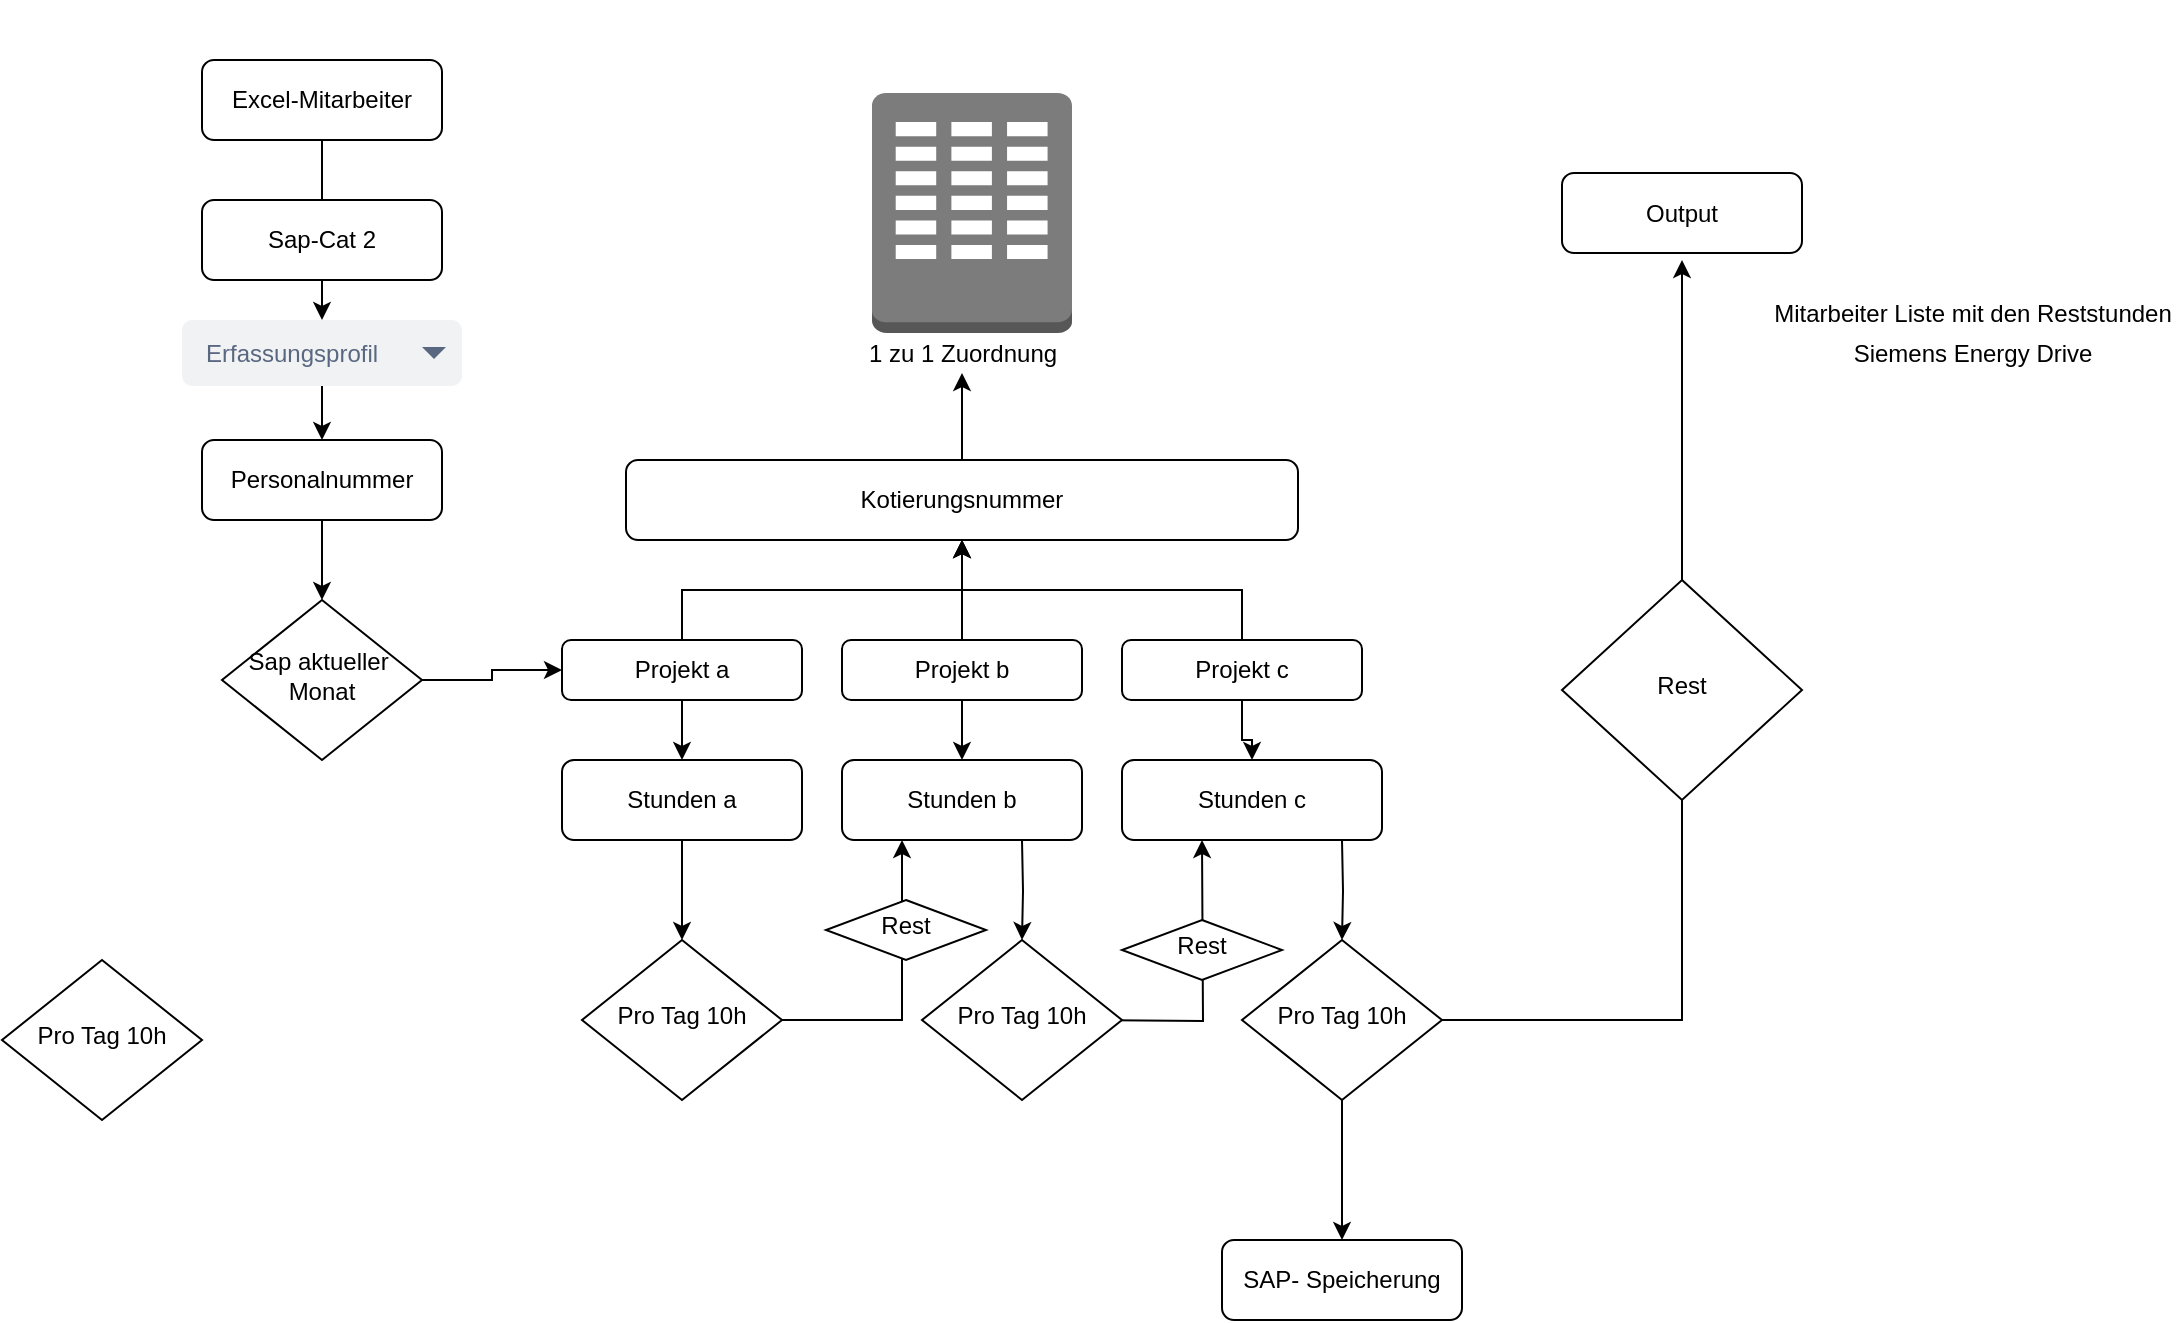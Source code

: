 <mxfile version="15.6.3" type="github">
  <diagram id="C5RBs43oDa-KdzZeNtuy" name="Page-1">
    <mxGraphModel dx="2062" dy="2234" grid="1" gridSize="10" guides="1" tooltips="1" connect="1" arrows="1" fold="1" page="1" pageScale="1" pageWidth="827" pageHeight="1169" math="0" shadow="0">
      <root>
        <mxCell id="WIyWlLk6GJQsqaUBKTNV-0" />
        <mxCell id="WIyWlLk6GJQsqaUBKTNV-1" parent="WIyWlLk6GJQsqaUBKTNV-0" />
        <mxCell id="m2FPMmRLhkhOaJxDhKmB-18" value="" style="edgeStyle=orthogonalEdgeStyle;rounded=0;orthogonalLoop=1;jettySize=auto;html=1;" edge="1" parent="WIyWlLk6GJQsqaUBKTNV-1" source="WIyWlLk6GJQsqaUBKTNV-3" target="m2FPMmRLhkhOaJxDhKmB-13">
          <mxGeometry relative="1" as="geometry" />
        </mxCell>
        <mxCell id="WIyWlLk6GJQsqaUBKTNV-3" value="Excel-Mitarbeiter" style="rounded=1;whiteSpace=wrap;html=1;fontSize=12;glass=0;strokeWidth=1;shadow=0;" parent="WIyWlLk6GJQsqaUBKTNV-1" vertex="1">
          <mxGeometry x="210" y="20" width="120" height="40" as="geometry" />
        </mxCell>
        <mxCell id="m2FPMmRLhkhOaJxDhKmB-10" value="" style="shape=image;html=1;verticalAlign=top;verticalLabelPosition=bottom;labelBackgroundColor=#ffffff;imageAspect=0;aspect=fixed;image=https://cdn0.iconfinder.com/data/icons/logos-brands/24/logo_brand_brands_logos_excel-128.png" vertex="1" parent="WIyWlLk6GJQsqaUBKTNV-1">
          <mxGeometry x="1020" y="6.5" width="128" height="128" as="geometry" />
        </mxCell>
        <mxCell id="m2FPMmRLhkhOaJxDhKmB-11" value="" style="shape=image;html=1;verticalAlign=top;verticalLabelPosition=bottom;labelBackgroundColor=#ffffff;imageAspect=0;aspect=fixed;image=https://cdn0.iconfinder.com/data/icons/logos-brands/24/logo_brand_brands_logos_excel-128.png" vertex="1" parent="WIyWlLk6GJQsqaUBKTNV-1">
          <mxGeometry x="150" y="-10" width="70" height="70" as="geometry" />
        </mxCell>
        <mxCell id="m2FPMmRLhkhOaJxDhKmB-12" value="Sap-Cat 2" style="rounded=1;whiteSpace=wrap;html=1;fontSize=12;glass=0;strokeWidth=1;shadow=0;" vertex="1" parent="WIyWlLk6GJQsqaUBKTNV-1">
          <mxGeometry x="210" y="90" width="120" height="40" as="geometry" />
        </mxCell>
        <mxCell id="m2FPMmRLhkhOaJxDhKmB-17" value="" style="edgeStyle=orthogonalEdgeStyle;rounded=0;orthogonalLoop=1;jettySize=auto;html=1;" edge="1" parent="WIyWlLk6GJQsqaUBKTNV-1" source="m2FPMmRLhkhOaJxDhKmB-13" target="m2FPMmRLhkhOaJxDhKmB-16">
          <mxGeometry relative="1" as="geometry" />
        </mxCell>
        <mxCell id="m2FPMmRLhkhOaJxDhKmB-13" value="Erfassungsprofil" style="rounded=1;fillColor=#F1F2F4;strokeColor=none;html=1;fontColor=#596780;align=left;fontSize=12;spacingLeft=10;sketch=0;" vertex="1" parent="WIyWlLk6GJQsqaUBKTNV-1">
          <mxGeometry x="200" y="150" width="140" height="33" as="geometry" />
        </mxCell>
        <mxCell id="m2FPMmRLhkhOaJxDhKmB-14" value="" style="shape=triangle;direction=south;fillColor=#596780;strokeColor=none;html=1;sketch=0;" vertex="1" parent="m2FPMmRLhkhOaJxDhKmB-13">
          <mxGeometry x="1" y="0.5" width="12" height="6" relative="1" as="geometry">
            <mxPoint x="-20" y="-3" as="offset" />
          </mxGeometry>
        </mxCell>
        <mxCell id="m2FPMmRLhkhOaJxDhKmB-81" value="" style="edgeStyle=orthogonalEdgeStyle;rounded=0;orthogonalLoop=1;jettySize=auto;html=1;" edge="1" parent="WIyWlLk6GJQsqaUBKTNV-1" source="m2FPMmRLhkhOaJxDhKmB-16" target="m2FPMmRLhkhOaJxDhKmB-19">
          <mxGeometry relative="1" as="geometry" />
        </mxCell>
        <mxCell id="m2FPMmRLhkhOaJxDhKmB-16" value="Personalnummer" style="rounded=1;whiteSpace=wrap;html=1;fontSize=12;glass=0;strokeWidth=1;shadow=0;" vertex="1" parent="WIyWlLk6GJQsqaUBKTNV-1">
          <mxGeometry x="210" y="210" width="120" height="40" as="geometry" />
        </mxCell>
        <mxCell id="m2FPMmRLhkhOaJxDhKmB-27" style="edgeStyle=orthogonalEdgeStyle;rounded=0;orthogonalLoop=1;jettySize=auto;html=1;" edge="1" parent="WIyWlLk6GJQsqaUBKTNV-1" source="m2FPMmRLhkhOaJxDhKmB-19" target="m2FPMmRLhkhOaJxDhKmB-21">
          <mxGeometry relative="1" as="geometry" />
        </mxCell>
        <mxCell id="m2FPMmRLhkhOaJxDhKmB-19" value="Sap aktueller&amp;nbsp;&lt;br&gt;Monat" style="rhombus;whiteSpace=wrap;html=1;shadow=0;fontFamily=Helvetica;fontSize=12;align=center;strokeWidth=1;spacing=6;spacingTop=-4;" vertex="1" parent="WIyWlLk6GJQsqaUBKTNV-1">
          <mxGeometry x="220" y="290" width="100" height="80" as="geometry" />
        </mxCell>
        <mxCell id="m2FPMmRLhkhOaJxDhKmB-20" value="SAP- Speicherung" style="rounded=1;whiteSpace=wrap;html=1;fontSize=12;glass=0;strokeWidth=1;shadow=0;" vertex="1" parent="WIyWlLk6GJQsqaUBKTNV-1">
          <mxGeometry x="720" y="610" width="120" height="40" as="geometry" />
        </mxCell>
        <mxCell id="m2FPMmRLhkhOaJxDhKmB-77" style="edgeStyle=orthogonalEdgeStyle;rounded=0;orthogonalLoop=1;jettySize=auto;html=1;" edge="1" parent="WIyWlLk6GJQsqaUBKTNV-1" source="m2FPMmRLhkhOaJxDhKmB-21" target="m2FPMmRLhkhOaJxDhKmB-75">
          <mxGeometry relative="1" as="geometry" />
        </mxCell>
        <mxCell id="m2FPMmRLhkhOaJxDhKmB-82" style="edgeStyle=orthogonalEdgeStyle;rounded=0;orthogonalLoop=1;jettySize=auto;html=1;entryX=0.5;entryY=0;entryDx=0;entryDy=0;" edge="1" parent="WIyWlLk6GJQsqaUBKTNV-1" source="m2FPMmRLhkhOaJxDhKmB-21" target="m2FPMmRLhkhOaJxDhKmB-25">
          <mxGeometry relative="1" as="geometry" />
        </mxCell>
        <mxCell id="m2FPMmRLhkhOaJxDhKmB-21" value="Projekt a" style="rounded=1;whiteSpace=wrap;html=1;fontSize=12;glass=0;strokeWidth=1;shadow=0;" vertex="1" parent="WIyWlLk6GJQsqaUBKTNV-1">
          <mxGeometry x="390" y="310" width="120" height="30" as="geometry" />
        </mxCell>
        <mxCell id="m2FPMmRLhkhOaJxDhKmB-78" style="edgeStyle=orthogonalEdgeStyle;rounded=0;orthogonalLoop=1;jettySize=auto;html=1;" edge="1" parent="WIyWlLk6GJQsqaUBKTNV-1" source="m2FPMmRLhkhOaJxDhKmB-22" target="m2FPMmRLhkhOaJxDhKmB-75">
          <mxGeometry relative="1" as="geometry" />
        </mxCell>
        <mxCell id="m2FPMmRLhkhOaJxDhKmB-87" value="" style="edgeStyle=orthogonalEdgeStyle;rounded=0;orthogonalLoop=1;jettySize=auto;html=1;" edge="1" parent="WIyWlLk6GJQsqaUBKTNV-1" source="m2FPMmRLhkhOaJxDhKmB-22" target="m2FPMmRLhkhOaJxDhKmB-24">
          <mxGeometry relative="1" as="geometry" />
        </mxCell>
        <mxCell id="m2FPMmRLhkhOaJxDhKmB-22" value="Projekt b" style="rounded=1;whiteSpace=wrap;html=1;fontSize=12;glass=0;strokeWidth=1;shadow=0;" vertex="1" parent="WIyWlLk6GJQsqaUBKTNV-1">
          <mxGeometry x="530" y="310" width="120" height="30" as="geometry" />
        </mxCell>
        <mxCell id="m2FPMmRLhkhOaJxDhKmB-79" style="edgeStyle=orthogonalEdgeStyle;rounded=0;orthogonalLoop=1;jettySize=auto;html=1;" edge="1" parent="WIyWlLk6GJQsqaUBKTNV-1" source="m2FPMmRLhkhOaJxDhKmB-23" target="m2FPMmRLhkhOaJxDhKmB-75">
          <mxGeometry relative="1" as="geometry" />
        </mxCell>
        <mxCell id="m2FPMmRLhkhOaJxDhKmB-88" value="" style="edgeStyle=orthogonalEdgeStyle;rounded=0;orthogonalLoop=1;jettySize=auto;html=1;" edge="1" parent="WIyWlLk6GJQsqaUBKTNV-1" source="m2FPMmRLhkhOaJxDhKmB-23" target="m2FPMmRLhkhOaJxDhKmB-26">
          <mxGeometry relative="1" as="geometry" />
        </mxCell>
        <mxCell id="m2FPMmRLhkhOaJxDhKmB-23" value="Projekt c" style="rounded=1;whiteSpace=wrap;html=1;fontSize=12;glass=0;strokeWidth=1;shadow=0;" vertex="1" parent="WIyWlLk6GJQsqaUBKTNV-1">
          <mxGeometry x="670" y="310" width="120" height="30" as="geometry" />
        </mxCell>
        <mxCell id="m2FPMmRLhkhOaJxDhKmB-24" value="Stunden b" style="rounded=1;whiteSpace=wrap;html=1;fontSize=12;glass=0;strokeWidth=1;shadow=0;" vertex="1" parent="WIyWlLk6GJQsqaUBKTNV-1">
          <mxGeometry x="530" y="370" width="120" height="40" as="geometry" />
        </mxCell>
        <mxCell id="m2FPMmRLhkhOaJxDhKmB-90" style="edgeStyle=orthogonalEdgeStyle;rounded=0;orthogonalLoop=1;jettySize=auto;html=1;entryX=0.5;entryY=0;entryDx=0;entryDy=0;" edge="1" parent="WIyWlLk6GJQsqaUBKTNV-1" source="m2FPMmRLhkhOaJxDhKmB-25" target="m2FPMmRLhkhOaJxDhKmB-89">
          <mxGeometry relative="1" as="geometry" />
        </mxCell>
        <mxCell id="m2FPMmRLhkhOaJxDhKmB-25" value="Stunden a" style="rounded=1;whiteSpace=wrap;html=1;fontSize=12;glass=0;strokeWidth=1;shadow=0;" vertex="1" parent="WIyWlLk6GJQsqaUBKTNV-1">
          <mxGeometry x="390" y="370" width="120" height="40" as="geometry" />
        </mxCell>
        <mxCell id="m2FPMmRLhkhOaJxDhKmB-26" value="Stunden c" style="rounded=1;whiteSpace=wrap;html=1;fontSize=12;glass=0;strokeWidth=1;shadow=0;" vertex="1" parent="WIyWlLk6GJQsqaUBKTNV-1">
          <mxGeometry x="670" y="370" width="130" height="40" as="geometry" />
        </mxCell>
        <mxCell id="m2FPMmRLhkhOaJxDhKmB-72" value="" style="outlineConnect=0;dashed=0;verticalLabelPosition=bottom;verticalAlign=top;align=center;html=1;shape=mxgraph.aws3.corporate_data_center;fillColor=#7D7C7C;gradientColor=none;" vertex="1" parent="WIyWlLk6GJQsqaUBKTNV-1">
          <mxGeometry x="545" y="36.5" width="100" height="120" as="geometry" />
        </mxCell>
        <mxCell id="m2FPMmRLhkhOaJxDhKmB-73" value="1 zu 1 Zuordnung" style="text;html=1;align=center;verticalAlign=middle;resizable=0;points=[];autosize=1;strokeColor=none;fillColor=none;" vertex="1" parent="WIyWlLk6GJQsqaUBKTNV-1">
          <mxGeometry x="535" y="156.5" width="110" height="20" as="geometry" />
        </mxCell>
        <mxCell id="m2FPMmRLhkhOaJxDhKmB-80" style="edgeStyle=orthogonalEdgeStyle;rounded=0;orthogonalLoop=1;jettySize=auto;html=1;" edge="1" parent="WIyWlLk6GJQsqaUBKTNV-1" source="m2FPMmRLhkhOaJxDhKmB-75" target="m2FPMmRLhkhOaJxDhKmB-73">
          <mxGeometry relative="1" as="geometry" />
        </mxCell>
        <mxCell id="m2FPMmRLhkhOaJxDhKmB-75" value="Kotierungsnummer" style="rounded=1;whiteSpace=wrap;html=1;fontSize=12;glass=0;strokeWidth=1;shadow=0;" vertex="1" parent="WIyWlLk6GJQsqaUBKTNV-1">
          <mxGeometry x="422" y="220" width="336" height="40" as="geometry" />
        </mxCell>
        <mxCell id="m2FPMmRLhkhOaJxDhKmB-86" style="edgeStyle=orthogonalEdgeStyle;rounded=0;orthogonalLoop=1;jettySize=auto;html=1;exitX=0.5;exitY=1;exitDx=0;exitDy=0;" edge="1" parent="WIyWlLk6GJQsqaUBKTNV-1" source="m2FPMmRLhkhOaJxDhKmB-21" target="m2FPMmRLhkhOaJxDhKmB-21">
          <mxGeometry relative="1" as="geometry" />
        </mxCell>
        <mxCell id="m2FPMmRLhkhOaJxDhKmB-91" style="edgeStyle=orthogonalEdgeStyle;rounded=0;orthogonalLoop=1;jettySize=auto;html=1;entryX=0.25;entryY=1;entryDx=0;entryDy=0;" edge="1" parent="WIyWlLk6GJQsqaUBKTNV-1" source="m2FPMmRLhkhOaJxDhKmB-89" target="m2FPMmRLhkhOaJxDhKmB-24">
          <mxGeometry relative="1" as="geometry">
            <mxPoint x="560" y="420" as="targetPoint" />
          </mxGeometry>
        </mxCell>
        <mxCell id="m2FPMmRLhkhOaJxDhKmB-89" value="Pro Tag 10h" style="rhombus;whiteSpace=wrap;html=1;shadow=0;fontFamily=Helvetica;fontSize=12;align=center;strokeWidth=1;spacing=6;spacingTop=-4;" vertex="1" parent="WIyWlLk6GJQsqaUBKTNV-1">
          <mxGeometry x="400" y="460" width="100" height="80" as="geometry" />
        </mxCell>
        <mxCell id="m2FPMmRLhkhOaJxDhKmB-92" value="Rest" style="rhombus;whiteSpace=wrap;html=1;shadow=0;fontFamily=Helvetica;fontSize=12;align=center;strokeWidth=1;spacing=6;spacingTop=-4;" vertex="1" parent="WIyWlLk6GJQsqaUBKTNV-1">
          <mxGeometry x="522" y="440" width="80" height="30" as="geometry" />
        </mxCell>
        <mxCell id="m2FPMmRLhkhOaJxDhKmB-93" value="Pro Tag 10h" style="rhombus;whiteSpace=wrap;html=1;shadow=0;fontFamily=Helvetica;fontSize=12;align=center;strokeWidth=1;spacing=6;spacingTop=-4;" vertex="1" parent="WIyWlLk6GJQsqaUBKTNV-1">
          <mxGeometry x="110" y="470" width="100" height="80" as="geometry" />
        </mxCell>
        <mxCell id="m2FPMmRLhkhOaJxDhKmB-95" style="edgeStyle=orthogonalEdgeStyle;rounded=0;orthogonalLoop=1;jettySize=auto;html=1;entryX=0.5;entryY=0;entryDx=0;entryDy=0;" edge="1" parent="WIyWlLk6GJQsqaUBKTNV-1" target="m2FPMmRLhkhOaJxDhKmB-97">
          <mxGeometry relative="1" as="geometry">
            <mxPoint x="620" y="410" as="sourcePoint" />
          </mxGeometry>
        </mxCell>
        <mxCell id="m2FPMmRLhkhOaJxDhKmB-96" style="edgeStyle=orthogonalEdgeStyle;rounded=0;orthogonalLoop=1;jettySize=auto;html=1;entryX=0.25;entryY=1;entryDx=0;entryDy=0;" edge="1" parent="WIyWlLk6GJQsqaUBKTNV-1">
          <mxGeometry relative="1" as="geometry">
            <mxPoint x="710" y="410" as="targetPoint" />
            <mxPoint x="650" y="500" as="sourcePoint" />
          </mxGeometry>
        </mxCell>
        <mxCell id="m2FPMmRLhkhOaJxDhKmB-97" value="Pro Tag 10h" style="rhombus;whiteSpace=wrap;html=1;shadow=0;fontFamily=Helvetica;fontSize=12;align=center;strokeWidth=1;spacing=6;spacingTop=-4;" vertex="1" parent="WIyWlLk6GJQsqaUBKTNV-1">
          <mxGeometry x="570" y="460" width="100" height="80" as="geometry" />
        </mxCell>
        <mxCell id="m2FPMmRLhkhOaJxDhKmB-98" value="Rest" style="rhombus;whiteSpace=wrap;html=1;shadow=0;fontFamily=Helvetica;fontSize=12;align=center;strokeWidth=1;spacing=6;spacingTop=-4;" vertex="1" parent="WIyWlLk6GJQsqaUBKTNV-1">
          <mxGeometry x="670" y="450" width="80" height="30" as="geometry" />
        </mxCell>
        <mxCell id="m2FPMmRLhkhOaJxDhKmB-103" style="edgeStyle=orthogonalEdgeStyle;rounded=0;orthogonalLoop=1;jettySize=auto;html=1;entryX=0.5;entryY=0;entryDx=0;entryDy=0;" edge="1" parent="WIyWlLk6GJQsqaUBKTNV-1" target="m2FPMmRLhkhOaJxDhKmB-105">
          <mxGeometry relative="1" as="geometry">
            <mxPoint x="780" y="410" as="sourcePoint" />
          </mxGeometry>
        </mxCell>
        <mxCell id="m2FPMmRLhkhOaJxDhKmB-104" style="edgeStyle=orthogonalEdgeStyle;rounded=0;orthogonalLoop=1;jettySize=auto;html=1;startArrow=none;" edge="1" parent="WIyWlLk6GJQsqaUBKTNV-1" source="m2FPMmRLhkhOaJxDhKmB-106">
          <mxGeometry relative="1" as="geometry">
            <mxPoint x="950" y="120" as="targetPoint" />
          </mxGeometry>
        </mxCell>
        <mxCell id="m2FPMmRLhkhOaJxDhKmB-115" style="edgeStyle=orthogonalEdgeStyle;rounded=0;orthogonalLoop=1;jettySize=auto;html=1;entryX=0.5;entryY=0;entryDx=0;entryDy=0;" edge="1" parent="WIyWlLk6GJQsqaUBKTNV-1" source="m2FPMmRLhkhOaJxDhKmB-105" target="m2FPMmRLhkhOaJxDhKmB-20">
          <mxGeometry relative="1" as="geometry" />
        </mxCell>
        <mxCell id="m2FPMmRLhkhOaJxDhKmB-105" value="Pro Tag 10h" style="rhombus;whiteSpace=wrap;html=1;shadow=0;fontFamily=Helvetica;fontSize=12;align=center;strokeWidth=1;spacing=6;spacingTop=-4;" vertex="1" parent="WIyWlLk6GJQsqaUBKTNV-1">
          <mxGeometry x="730" y="460" width="100" height="80" as="geometry" />
        </mxCell>
        <mxCell id="m2FPMmRLhkhOaJxDhKmB-106" value="Rest" style="rhombus;whiteSpace=wrap;html=1;shadow=0;fontFamily=Helvetica;fontSize=12;align=center;strokeWidth=1;spacing=6;spacingTop=-4;" vertex="1" parent="WIyWlLk6GJQsqaUBKTNV-1">
          <mxGeometry x="890" y="280" width="120" height="110" as="geometry" />
        </mxCell>
        <mxCell id="m2FPMmRLhkhOaJxDhKmB-110" value="" style="edgeStyle=orthogonalEdgeStyle;rounded=0;orthogonalLoop=1;jettySize=auto;html=1;endArrow=none;" edge="1" parent="WIyWlLk6GJQsqaUBKTNV-1" source="m2FPMmRLhkhOaJxDhKmB-105" target="m2FPMmRLhkhOaJxDhKmB-106">
          <mxGeometry relative="1" as="geometry">
            <mxPoint x="950" y="120" as="targetPoint" />
            <mxPoint x="830" y="500" as="sourcePoint" />
          </mxGeometry>
        </mxCell>
        <mxCell id="m2FPMmRLhkhOaJxDhKmB-111" value="Output" style="rounded=1;whiteSpace=wrap;html=1;fontSize=12;glass=0;strokeWidth=1;shadow=0;" vertex="1" parent="WIyWlLk6GJQsqaUBKTNV-1">
          <mxGeometry x="890" y="76.5" width="120" height="40" as="geometry" />
        </mxCell>
        <mxCell id="m2FPMmRLhkhOaJxDhKmB-113" value="Siemens Energy Drive" style="text;html=1;align=center;verticalAlign=middle;resizable=0;points=[];autosize=1;strokeColor=none;fillColor=none;" vertex="1" parent="WIyWlLk6GJQsqaUBKTNV-1">
          <mxGeometry x="1030" y="156.5" width="130" height="20" as="geometry" />
        </mxCell>
        <mxCell id="m2FPMmRLhkhOaJxDhKmB-114" value="Mitarbeiter Liste mit den Reststunden" style="text;html=1;align=center;verticalAlign=middle;resizable=0;points=[];autosize=1;strokeColor=none;fillColor=none;" vertex="1" parent="WIyWlLk6GJQsqaUBKTNV-1">
          <mxGeometry x="990" y="136.5" width="210" height="20" as="geometry" />
        </mxCell>
      </root>
    </mxGraphModel>
  </diagram>
</mxfile>
